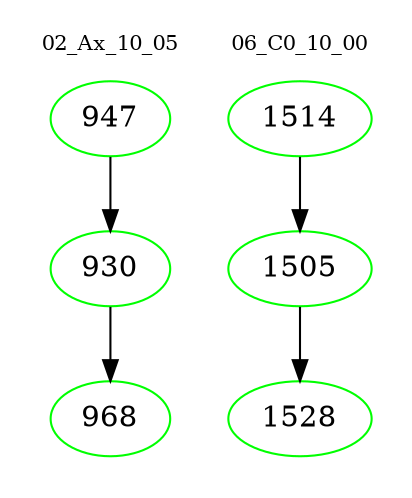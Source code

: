 digraph{
subgraph cluster_0 {
color = white
label = "02_Ax_10_05";
fontsize=10;
T0_947 [label="947", color="green"]
T0_947 -> T0_930 [color="black"]
T0_930 [label="930", color="green"]
T0_930 -> T0_968 [color="black"]
T0_968 [label="968", color="green"]
}
subgraph cluster_1 {
color = white
label = "06_C0_10_00";
fontsize=10;
T1_1514 [label="1514", color="green"]
T1_1514 -> T1_1505 [color="black"]
T1_1505 [label="1505", color="green"]
T1_1505 -> T1_1528 [color="black"]
T1_1528 [label="1528", color="green"]
}
}
